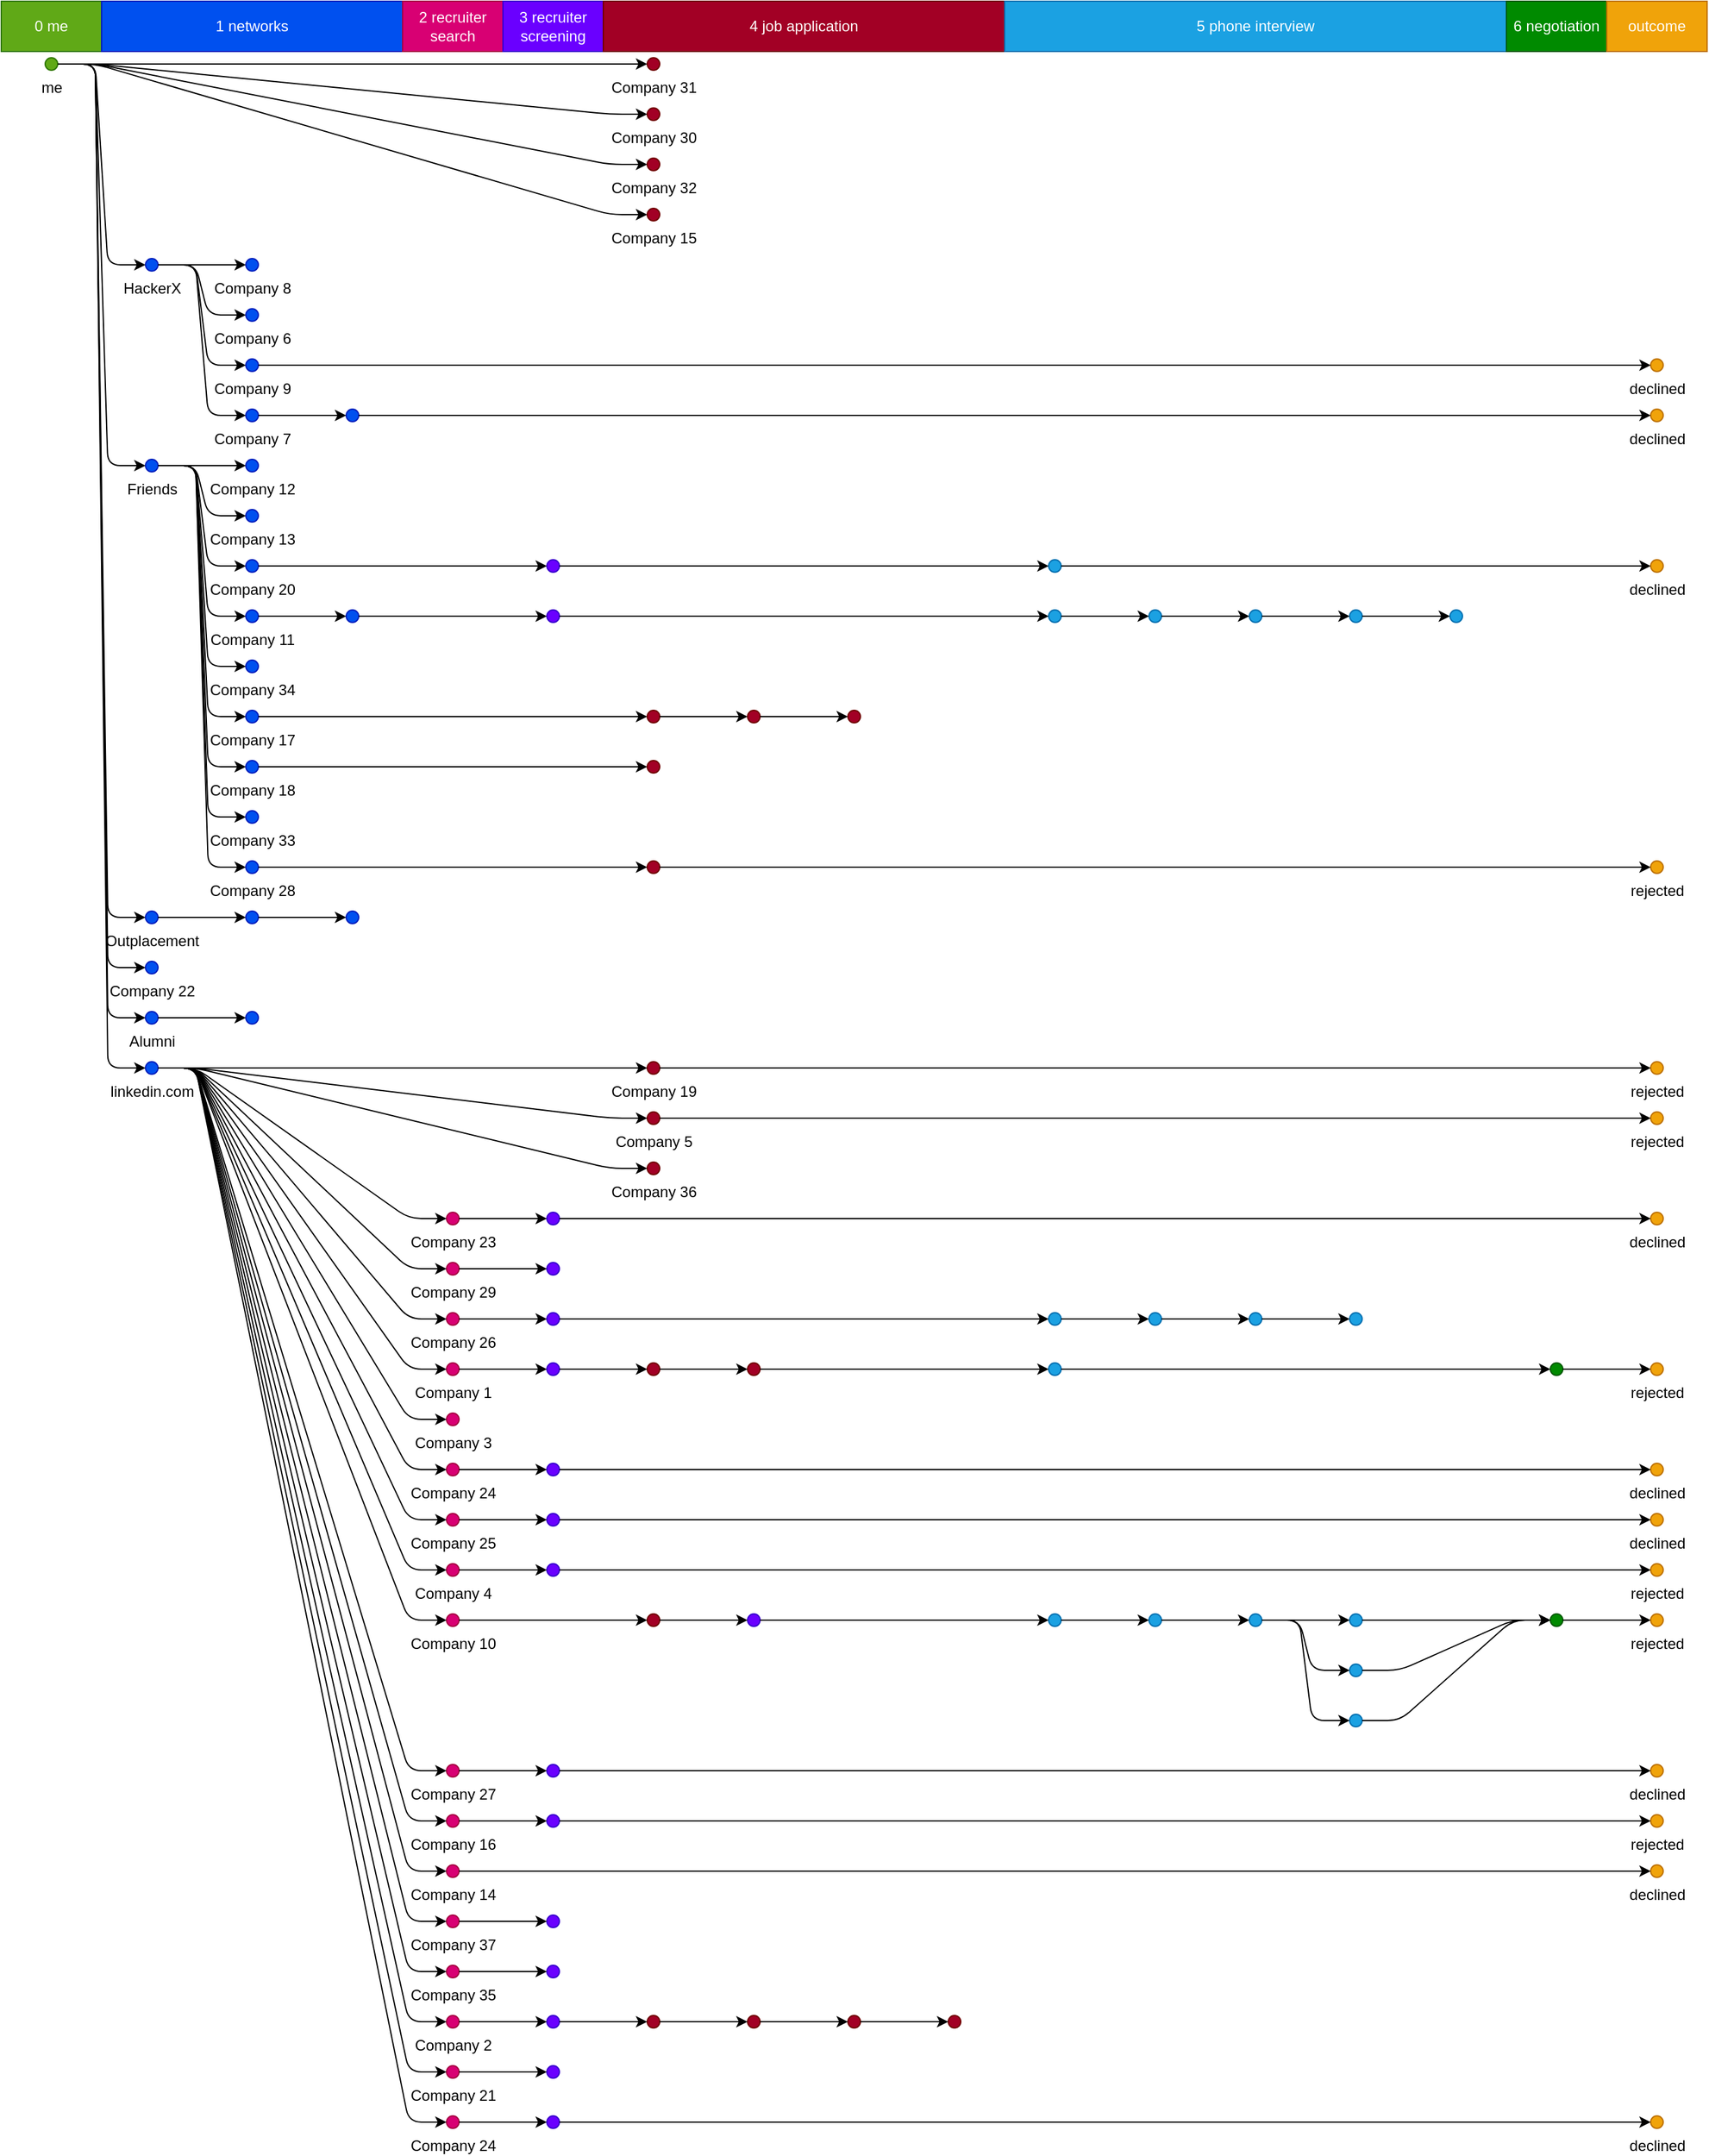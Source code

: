 <mxGraphModel dx="640" dy="480">
	<root>
		<mxCell id="root" style=""></mxCell>
		<mxCell id="layer1" style="" parent="root"></mxCell>
		<mxCell id="0 me" value="0 me" style="fontColor=#ffffff;fillColor=#60A917;strokeColor=#2D7600;html=1;whiteSpace=wrap;" parent="layer1" vertex="1">
			<mxGeometry width="80" height="40" as="geometry"></mxGeometry>
		</mxCell>
		<mxCell id="1 networks" value="1 networks" style="html=1;whiteSpace=wrap;fontColor=#ffffff;strokeColor=#001DBC;fillColor=#0050ef;" parent="layer1" vertex="1">
			<mxGeometry x="80" width="240" height="40" as="geometry"></mxGeometry>
		</mxCell>
		<mxCell id="2 recruiter search" value="2 recruiter search" style="strokeColor=#A50040;html=1;whiteSpace=wrap;fontColor=#ffffff;fillColor=#d80073;" parent="layer1" vertex="1">
			<mxGeometry x="320" width="80" height="40" as="geometry"></mxGeometry>
		</mxCell>
		<mxCell id="3 recruiter screening" value="3 recruiter screening" style="html=1;whiteSpace=wrap;fontColor=#ffffff;strokeColor=#3700CC;fillColor=#6a00ff;" parent="layer1" vertex="1">
			<mxGeometry x="400" width="80" height="40" as="geometry"></mxGeometry>
		</mxCell>
		<mxCell id="4 job application" value="4 job application" style="html=1;whiteSpace=wrap;fontColor=#ffffff;strokeColor=#6F0000;fillColor=#a20025;" parent="layer1" vertex="1">
			<mxGeometry x="480" width="320" height="40" as="geometry"></mxGeometry>
		</mxCell>
		<mxCell id="5 phone interview" value="5 phone interview" style="html=1;whiteSpace=wrap;fontColor=#ffffff;strokeColor=#006EAF;fillColor=#1ba1e2;" parent="layer1" vertex="1">
			<mxGeometry x="800" width="400" height="40" as="geometry"></mxGeometry>
		</mxCell>
		<mxCell id="6 negotiation" value="6 negotiation" style="html=1;whiteSpace=wrap;fontColor=#ffffff;strokeColor=#005700;fillColor=#008a00;" parent="layer1" vertex="1">
			<mxGeometry x="1200" width="80" height="40" as="geometry"></mxGeometry>
		</mxCell>
		<mxCell id="outcome" value="outcome" style="html=1;whiteSpace=wrap;fontColor=#ffffff;strokeColor=#BD7000;fillColor=#f0a30a;" parent="layer1" vertex="1">
			<mxGeometry x="1280" width="80" height="40" as="geometry"></mxGeometry>
		</mxCell>
		<mxCell id="0" value="me" style="labelPosition=center;verticalAlign=top;strokeColor=#2D7600;verticalLabelPosition=bottom;align=center;fontColor=#000000;fillColor=#60A917;ellipse;aspect=fixed;html=1;" parent="layer1" vertex="1">
			<mxGeometry x="35" y="45" width="10" height="10" as="geometry"></mxGeometry>
		</mxCell>
		<mxCell id="85" value="Company 31" style="ellipse;aspect=fixed;verticalLabelPosition=bottom;verticalAlign=top;fontColor=#000000;fillColor=#a20025;html=1;labelPosition=center;align=center;strokeColor=#6F0000;" parent="layer1" vertex="1">
			<mxGeometry x="515" y="45" width="10" height="10" as="geometry"></mxGeometry>
		</mxCell>
		<mxCell id="0-85" style="edgeStyle=entityRelationEdgeStyle;orthogonalLoop=1;jettySize=auto;html=1;strokeWidth=1;" parent="layer1" edge="1" source="0" target="85">
			<mxGeometry relative="1" as="geometry"></mxGeometry>
		</mxCell>
		<mxCell id="84" value="Company 30" style="fontColor=#000000;strokeColor=#6F0000;fillColor=#a20025;aspect=fixed;html=1;labelPosition=center;align=center;ellipse;verticalLabelPosition=bottom;verticalAlign=top;" parent="layer1" vertex="1">
			<mxGeometry x="515" y="85" width="10" height="10" as="geometry"></mxGeometry>
		</mxCell>
		<mxCell id="0-84" style="html=1;strokeWidth=1;edgeStyle=entityRelationEdgeStyle;orthogonalLoop=1;jettySize=auto;" parent="layer1" edge="1" source="0" target="84">
			<mxGeometry relative="1" as="geometry"></mxGeometry>
		</mxCell>
		<mxCell id="87" value="Company 32" style="labelPosition=center;align=center;fillColor=#a20025;ellipse;html=1;verticalAlign=top;fontColor=#000000;strokeColor=#6F0000;aspect=fixed;verticalLabelPosition=bottom;" parent="layer1" vertex="1">
			<mxGeometry x="515" y="125" width="10" height="10" as="geometry"></mxGeometry>
		</mxCell>
		<mxCell id="0-87" style="orthogonalLoop=1;jettySize=auto;html=1;strokeWidth=1;edgeStyle=entityRelationEdgeStyle;" parent="layer1" edge="1" source="0" target="87">
			<mxGeometry relative="1" as="geometry"></mxGeometry>
		</mxCell>
		<mxCell id="30" value="Company 15" style="html=1;verticalAlign=top;fillColor=#a20025;fontColor=#000000;strokeColor=#6F0000;ellipse;aspect=fixed;labelPosition=center;verticalLabelPosition=bottom;align=center;" parent="layer1" vertex="1">
			<mxGeometry x="515" y="165" width="10" height="10" as="geometry"></mxGeometry>
		</mxCell>
		<mxCell id="0-30" style="strokeWidth=1;edgeStyle=entityRelationEdgeStyle;orthogonalLoop=1;jettySize=auto;html=1;" parent="layer1" edge="1" source="0" target="30">
			<mxGeometry relative="1" as="geometry"></mxGeometry>
		</mxCell>
		<mxCell id="hackerx" value="HackerX" style="ellipse;html=1;verticalLabelPosition=bottom;align=center;strokeColor=#001DBC;aspect=fixed;labelPosition=center;verticalAlign=top;fontColor=#000000;fillColor=#0050ef;" parent="layer1" vertex="1">
			<mxGeometry x="115" y="205" width="10" height="10" as="geometry"></mxGeometry>
		</mxCell>
		<mxCell id="12" value="Company 8" style="align=center;strokeColor=#001DBC;fillColor=#0050ef;verticalLabelPosition=bottom;aspect=fixed;html=1;labelPosition=center;verticalAlign=top;fontColor=#000000;ellipse;" parent="layer1" vertex="1">
			<mxGeometry x="195" y="205" width="10" height="10" as="geometry"></mxGeometry>
		</mxCell>
		<mxCell id="hackerx-12" style="edgeStyle=entityRelationEdgeStyle;orthogonalLoop=1;jettySize=auto;html=1;strokeWidth=1;" parent="layer1" edge="1" source="hackerx" target="12">
			<mxGeometry relative="1" as="geometry"></mxGeometry>
		</mxCell>
		<mxCell id="10" value="Company 6" style="labelPosition=center;verticalLabelPosition=bottom;verticalAlign=top;fontColor=#000000;strokeColor=#001DBC;ellipse;aspect=fixed;html=1;align=center;fillColor=#0050ef;" parent="layer1" vertex="1">
			<mxGeometry x="195" y="245" width="10" height="10" as="geometry"></mxGeometry>
		</mxCell>
		<mxCell id="hackerx-10" style="html=1;strokeWidth=1;edgeStyle=entityRelationEdgeStyle;orthogonalLoop=1;jettySize=auto;" parent="layer1" edge="1" source="hackerx" target="10">
			<mxGeometry relative="1" as="geometry"></mxGeometry>
		</mxCell>
		<mxCell id="13" value="Company 9" style="html=1;align=center;fontColor=#000000;aspect=fixed;labelPosition=center;verticalLabelPosition=bottom;verticalAlign=top;strokeColor=#001DBC;fillColor=#0050ef;ellipse;" parent="layer1" vertex="1">
			<mxGeometry x="195" y="285" width="10" height="10" as="geometry"></mxGeometry>
		</mxCell>
		<mxCell id="13declined" value="declined" style="verticalLabelPosition=bottom;strokeColor=#BD7000;fillColor=#f0a30a;html=1;labelPosition=center;align=center;verticalAlign=top;fontColor=#000000;ellipse;aspect=fixed;" parent="layer1" vertex="1">
			<mxGeometry x="1315" y="285" width="10" height="10" as="geometry"></mxGeometry>
		</mxCell>
		<mxCell id="13-13declined" style="strokeWidth=1;edgeStyle=entityRelationEdgeStyle;orthogonalLoop=1;jettySize=auto;html=1;" parent="layer1" edge="1" source="13" target="13declined">
			<mxGeometry relative="1" as="geometry"></mxGeometry>
		</mxCell>
		<mxCell id="hackerx-13" style="edgeStyle=entityRelationEdgeStyle;orthogonalLoop=1;jettySize=auto;html=1;strokeWidth=1;" parent="layer1" edge="1" source="hackerx" target="13">
			<mxGeometry relative="1" as="geometry"></mxGeometry>
		</mxCell>
		<mxCell id="11" value="Company 7" style="align=center;verticalAlign=top;fontColor=#000000;fillColor=#0050ef;labelPosition=center;aspect=fixed;html=1;verticalLabelPosition=bottom;strokeColor=#001DBC;ellipse;" parent="layer1" vertex="1">
			<mxGeometry x="195" y="325" width="10" height="10" as="geometry"></mxGeometry>
		</mxCell>
		<mxCell id="17" style="aspect=fixed;labelPosition=center;verticalAlign=top;fontColor=#000000;ellipse;html=1;verticalLabelPosition=bottom;align=center;strokeColor=#001DBC;fillColor=#0050ef;" parent="layer1" vertex="1">
			<mxGeometry x="275" y="325" width="10" height="10" as="geometry"></mxGeometry>
		</mxCell>
		<mxCell id="17declined" value="declined" style="fontColor=#000000;strokeColor=#BD7000;fillColor=#f0a30a;aspect=fixed;labelPosition=center;verticalAlign=top;align=center;ellipse;html=1;verticalLabelPosition=bottom;" parent="layer1" vertex="1">
			<mxGeometry x="1315" y="325" width="10" height="10" as="geometry"></mxGeometry>
		</mxCell>
		<mxCell id="17-17declined" style="edgeStyle=entityRelationEdgeStyle;orthogonalLoop=1;jettySize=auto;html=1;strokeWidth=1;" parent="layer1" edge="1" source="17" target="17declined">
			<mxGeometry relative="1" as="geometry"></mxGeometry>
		</mxCell>
		<mxCell id="11-17" style="edgeStyle=entityRelationEdgeStyle;orthogonalLoop=1;jettySize=auto;html=1;strokeWidth=1;" parent="layer1" edge="1" source="11" target="17">
			<mxGeometry relative="1" as="geometry"></mxGeometry>
		</mxCell>
		<mxCell id="hackerx-11" style="strokeWidth=1;edgeStyle=entityRelationEdgeStyle;orthogonalLoop=1;jettySize=auto;html=1;" parent="layer1" edge="1" source="hackerx" target="11">
			<mxGeometry relative="1" as="geometry"></mxGeometry>
		</mxCell>
		<mxCell id="0-hackerx" style="strokeWidth=1;edgeStyle=entityRelationEdgeStyle;orthogonalLoop=1;jettySize=auto;html=1;" parent="layer1" edge="1" source="0" target="hackerx">
			<mxGeometry relative="1" as="geometry"></mxGeometry>
		</mxCell>
		<mxCell id="friends" value="Friends" style="aspect=fixed;align=center;verticalAlign=top;fillColor=#0050ef;ellipse;html=1;labelPosition=center;verticalLabelPosition=bottom;fontColor=#000000;strokeColor=#001DBC;" parent="layer1" vertex="1">
			<mxGeometry x="115" y="365" width="10" height="10" as="geometry"></mxGeometry>
		</mxCell>
		<mxCell id="21" value="Company 12" style="verticalLabelPosition=bottom;fontColor=#000000;strokeColor=#001DBC;fillColor=#0050ef;ellipse;aspect=fixed;html=1;labelPosition=center;align=center;verticalAlign=top;" parent="layer1" vertex="1">
			<mxGeometry x="195" y="365" width="10" height="10" as="geometry"></mxGeometry>
		</mxCell>
		<mxCell id="friends-21" style="edgeStyle=entityRelationEdgeStyle;orthogonalLoop=1;jettySize=auto;html=1;strokeWidth=1;" parent="layer1" edge="1" source="friends" target="21">
			<mxGeometry relative="1" as="geometry"></mxGeometry>
		</mxCell>
		<mxCell id="22" value="Company 13" style="ellipse;html=1;verticalLabelPosition=bottom;align=center;strokeColor=#001DBC;fillColor=#0050ef;aspect=fixed;labelPosition=center;verticalAlign=top;fontColor=#000000;" parent="layer1" vertex="1">
			<mxGeometry x="195" y="405" width="10" height="10" as="geometry"></mxGeometry>
		</mxCell>
		<mxCell id="friends-22" style="orthogonalLoop=1;jettySize=auto;html=1;strokeWidth=1;edgeStyle=entityRelationEdgeStyle;" parent="layer1" edge="1" source="friends" target="22">
			<mxGeometry relative="1" as="geometry"></mxGeometry>
		</mxCell>
		<mxCell id="38" value="Company 20" style="aspect=fixed;labelPosition=center;verticalLabelPosition=bottom;align=center;verticalAlign=top;fillColor=#0050ef;ellipse;fontColor=#000000;strokeColor=#001DBC;html=1;" parent="layer1" vertex="1">
			<mxGeometry x="195" y="445" width="10" height="10" as="geometry"></mxGeometry>
		</mxCell>
		<mxCell id="39" style="strokeColor=#3700CC;fillColor=#6a00ff;ellipse;verticalLabelPosition=bottom;labelPosition=center;align=center;verticalAlign=top;fontColor=#000000;aspect=fixed;html=1;" parent="layer1" vertex="1">
			<mxGeometry x="435" y="445" width="10" height="10" as="geometry"></mxGeometry>
		</mxCell>
		<mxCell id="40" style="aspect=fixed;html=1;labelPosition=center;fontColor=#000000;strokeColor=#006EAF;fillColor=#1ba1e2;ellipse;verticalLabelPosition=bottom;align=center;verticalAlign=top;" parent="layer1" vertex="1">
			<mxGeometry x="835" y="445" width="10" height="10" as="geometry"></mxGeometry>
		</mxCell>
		<mxCell id="40declined" value="declined" style="aspect=fixed;fontColor=#000000;strokeColor=#BD7000;verticalLabelPosition=bottom;align=center;verticalAlign=top;fillColor=#f0a30a;ellipse;html=1;labelPosition=center;" parent="layer1" vertex="1">
			<mxGeometry x="1315" y="445" width="10" height="10" as="geometry"></mxGeometry>
		</mxCell>
		<mxCell id="40-40declined" style="orthogonalLoop=1;jettySize=auto;html=1;strokeWidth=1;edgeStyle=entityRelationEdgeStyle;" parent="layer1" edge="1" source="40" target="40declined">
			<mxGeometry relative="1" as="geometry"></mxGeometry>
		</mxCell>
		<mxCell id="39-40" style="edgeStyle=entityRelationEdgeStyle;orthogonalLoop=1;jettySize=auto;html=1;strokeWidth=1;" parent="layer1" edge="1" source="39" target="40">
			<mxGeometry relative="1" as="geometry"></mxGeometry>
		</mxCell>
		<mxCell id="38-39" style="strokeWidth=1;edgeStyle=entityRelationEdgeStyle;orthogonalLoop=1;jettySize=auto;html=1;" parent="layer1" edge="1" source="38" target="39">
			<mxGeometry relative="1" as="geometry"></mxGeometry>
		</mxCell>
		<mxCell id="friends-38" style="strokeWidth=1;edgeStyle=entityRelationEdgeStyle;orthogonalLoop=1;jettySize=auto;html=1;" parent="layer1" edge="1" source="friends" target="38">
			<mxGeometry relative="1" as="geometry"></mxGeometry>
		</mxCell>
		<mxCell id="18" value="Company 11" style="ellipse;align=center;fontColor=#000000;strokeColor=#001DBC;fillColor=#0050ef;aspect=fixed;html=1;labelPosition=center;verticalLabelPosition=bottom;verticalAlign=top;" parent="layer1" vertex="1">
			<mxGeometry x="195" y="485" width="10" height="10" as="geometry"></mxGeometry>
		</mxCell>
		<mxCell id="19" style="html=1;verticalAlign=top;fontColor=#000000;strokeColor=#001DBC;ellipse;labelPosition=center;verticalLabelPosition=bottom;align=center;fillColor=#0050ef;aspect=fixed;" parent="layer1" vertex="1">
			<mxGeometry x="275" y="485" width="10" height="10" as="geometry"></mxGeometry>
		</mxCell>
		<mxCell id="25" style="aspect=fixed;labelPosition=center;verticalLabelPosition=bottom;verticalAlign=top;ellipse;html=1;align=center;fontColor=#000000;strokeColor=#3700CC;fillColor=#6a00ff;" parent="layer1" vertex="1">
			<mxGeometry x="435" y="485" width="10" height="10" as="geometry"></mxGeometry>
		</mxCell>
		<mxCell id="26" style="aspect=fixed;html=1;labelPosition=center;strokeColor=#006EAF;ellipse;align=center;verticalAlign=top;fontColor=#000000;fillColor=#1ba1e2;verticalLabelPosition=bottom;" parent="layer1" vertex="1">
			<mxGeometry x="835" y="485" width="10" height="10" as="geometry"></mxGeometry>
		</mxCell>
		<mxCell id="51" style="verticalLabelPosition=bottom;verticalAlign=top;strokeColor=#006EAF;fillColor=#1ba1e2;ellipse;aspect=fixed;html=1;labelPosition=center;align=center;fontColor=#000000;" parent="layer1" vertex="1">
			<mxGeometry x="915" y="485" width="10" height="10" as="geometry"></mxGeometry>
		</mxCell>
		<mxCell id="52" style="aspect=fixed;fontColor=#000000;fillColor=#1ba1e2;verticalAlign=top;strokeColor=#006EAF;ellipse;html=1;labelPosition=center;verticalLabelPosition=bottom;align=center;" parent="layer1" vertex="1">
			<mxGeometry x="995" y="485" width="10" height="10" as="geometry"></mxGeometry>
		</mxCell>
		<mxCell id="76" style="ellipse;html=1;labelPosition=center;verticalLabelPosition=bottom;verticalAlign=top;fontColor=#000000;strokeColor=#006EAF;aspect=fixed;align=center;fillColor=#1ba1e2;" parent="layer1" vertex="1">
			<mxGeometry x="1075" y="485" width="10" height="10" as="geometry"></mxGeometry>
		</mxCell>
		<mxCell id="91" style="fillColor=#1ba1e2;aspect=fixed;labelPosition=center;verticalLabelPosition=bottom;verticalAlign=top;fontColor=#000000;strokeColor=#006EAF;ellipse;html=1;align=center;" parent="layer1" vertex="1">
			<mxGeometry x="1155" y="485" width="10" height="10" as="geometry"></mxGeometry>
		</mxCell>
		<mxCell id="76-91" style="jettySize=auto;html=1;strokeWidth=1;edgeStyle=entityRelationEdgeStyle;orthogonalLoop=1;" parent="layer1" edge="1" source="76" target="91">
			<mxGeometry relative="1" as="geometry"></mxGeometry>
		</mxCell>
		<mxCell id="52-76" style="jettySize=auto;html=1;strokeWidth=1;edgeStyle=entityRelationEdgeStyle;orthogonalLoop=1;" parent="layer1" edge="1" source="52" target="76">
			<mxGeometry relative="1" as="geometry"></mxGeometry>
		</mxCell>
		<mxCell id="51-52" style="strokeWidth=1;edgeStyle=entityRelationEdgeStyle;orthogonalLoop=1;jettySize=auto;html=1;" parent="layer1" edge="1" source="51" target="52">
			<mxGeometry relative="1" as="geometry"></mxGeometry>
		</mxCell>
		<mxCell id="26-51" style="edgeStyle=entityRelationEdgeStyle;orthogonalLoop=1;jettySize=auto;html=1;strokeWidth=1;" parent="layer1" edge="1" source="26" target="51">
			<mxGeometry relative="1" as="geometry"></mxGeometry>
		</mxCell>
		<mxCell id="25-26" style="html=1;strokeWidth=1;edgeStyle=entityRelationEdgeStyle;orthogonalLoop=1;jettySize=auto;" parent="layer1" edge="1" source="25" target="26">
			<mxGeometry relative="1" as="geometry"></mxGeometry>
		</mxCell>
		<mxCell id="19-25" style="orthogonalLoop=1;jettySize=auto;html=1;strokeWidth=1;edgeStyle=entityRelationEdgeStyle;" parent="layer1" edge="1" source="19" target="25">
			<mxGeometry relative="1" as="geometry"></mxGeometry>
		</mxCell>
		<mxCell id="18-19" style="edgeStyle=entityRelationEdgeStyle;orthogonalLoop=1;jettySize=auto;html=1;strokeWidth=1;" parent="layer1" edge="1" source="18" target="19">
			<mxGeometry relative="1" as="geometry"></mxGeometry>
		</mxCell>
		<mxCell id="friends-18" style="html=1;strokeWidth=1;edgeStyle=entityRelationEdgeStyle;orthogonalLoop=1;jettySize=auto;" parent="layer1" edge="1" source="friends" target="18">
			<mxGeometry relative="1" as="geometry"></mxGeometry>
		</mxCell>
		<mxCell id="90" value="Company 34" style="align=center;verticalAlign=top;fontColor=#000000;html=1;verticalLabelPosition=bottom;labelPosition=center;strokeColor=#001DBC;fillColor=#0050ef;ellipse;aspect=fixed;" parent="layer1" vertex="1">
			<mxGeometry x="195" y="525" width="10" height="10" as="geometry"></mxGeometry>
		</mxCell>
		<mxCell id="friends-90" style="edgeStyle=entityRelationEdgeStyle;orthogonalLoop=1;jettySize=auto;html=1;strokeWidth=1;" parent="layer1" edge="1" source="friends" target="90">
			<mxGeometry relative="1" as="geometry"></mxGeometry>
		</mxCell>
		<mxCell id="33" value="Company 17" style="ellipse;html=1;labelPosition=center;verticalAlign=top;fillColor=#0050ef;aspect=fixed;verticalLabelPosition=bottom;align=center;fontColor=#000000;strokeColor=#001DBC;" parent="layer1" vertex="1">
			<mxGeometry x="195" y="565" width="10" height="10" as="geometry"></mxGeometry>
		</mxCell>
		<mxCell id="34" style="aspect=fixed;labelPosition=center;align=center;ellipse;verticalLabelPosition=bottom;verticalAlign=top;fontColor=#000000;strokeColor=#6F0000;fillColor=#a20025;html=1;" parent="layer1" vertex="1">
			<mxGeometry x="515" y="565" width="10" height="10" as="geometry"></mxGeometry>
		</mxCell>
		<mxCell id="54" style="aspect=fixed;verticalLabelPosition=bottom;strokeColor=#6F0000;fillColor=#a20025;ellipse;html=1;labelPosition=center;align=center;verticalAlign=top;fontColor=#000000;" parent="layer1" vertex="1">
			<mxGeometry x="595" y="565" width="10" height="10" as="geometry"></mxGeometry>
		</mxCell>
		<mxCell id="61" style="aspect=fixed;align=center;fontColor=#000000;fillColor=#a20025;verticalAlign=top;strokeColor=#6F0000;ellipse;html=1;labelPosition=center;verticalLabelPosition=bottom;" parent="layer1" vertex="1">
			<mxGeometry x="675" y="565" width="10" height="10" as="geometry"></mxGeometry>
		</mxCell>
		<mxCell id="54-61" style="html=1;strokeWidth=1;edgeStyle=entityRelationEdgeStyle;orthogonalLoop=1;jettySize=auto;" parent="layer1" edge="1" source="54" target="61">
			<mxGeometry relative="1" as="geometry"></mxGeometry>
		</mxCell>
		<mxCell id="34-54" style="edgeStyle=entityRelationEdgeStyle;orthogonalLoop=1;jettySize=auto;html=1;strokeWidth=1;" parent="layer1" edge="1" source="34" target="54">
			<mxGeometry relative="1" as="geometry"></mxGeometry>
		</mxCell>
		<mxCell id="33-34" style="edgeStyle=entityRelationEdgeStyle;orthogonalLoop=1;jettySize=auto;html=1;strokeWidth=1;" parent="layer1" edge="1" source="33" target="34">
			<mxGeometry relative="1" as="geometry"></mxGeometry>
		</mxCell>
		<mxCell id="friends-33" style="edgeStyle=entityRelationEdgeStyle;orthogonalLoop=1;jettySize=auto;html=1;strokeWidth=1;" parent="layer1" edge="1" source="friends" target="33">
			<mxGeometry relative="1" as="geometry"></mxGeometry>
		</mxCell>
		<mxCell id="35" value="Company 18" style="verticalAlign=top;fontColor=#000000;fillColor=#0050ef;ellipse;html=1;labelPosition=center;strokeColor=#001DBC;aspect=fixed;verticalLabelPosition=bottom;align=center;" parent="layer1" vertex="1">
			<mxGeometry x="195" y="605" width="10" height="10" as="geometry"></mxGeometry>
		</mxCell>
		<mxCell id="36" style="ellipse;aspect=fixed;labelPosition=center;verticalLabelPosition=bottom;verticalAlign=top;html=1;align=center;fontColor=#000000;strokeColor=#6F0000;fillColor=#a20025;" parent="layer1" vertex="1">
			<mxGeometry x="515" y="605" width="10" height="10" as="geometry"></mxGeometry>
		</mxCell>
		<mxCell id="35-36" style="edgeStyle=entityRelationEdgeStyle;orthogonalLoop=1;jettySize=auto;html=1;strokeWidth=1;" parent="layer1" edge="1" source="35" target="36">
			<mxGeometry relative="1" as="geometry"></mxGeometry>
		</mxCell>
		<mxCell id="friends-35" style="edgeStyle=entityRelationEdgeStyle;orthogonalLoop=1;jettySize=auto;html=1;strokeWidth=1;" parent="layer1" edge="1" source="friends" target="35">
			<mxGeometry relative="1" as="geometry"></mxGeometry>
		</mxCell>
		<mxCell id="89" value="Company 33" style="html=1;verticalAlign=top;fontColor=#000000;verticalLabelPosition=bottom;align=center;strokeColor=#001DBC;fillColor=#0050ef;ellipse;aspect=fixed;labelPosition=center;" parent="layer1" vertex="1">
			<mxGeometry x="195" y="645" width="10" height="10" as="geometry"></mxGeometry>
		</mxCell>
		<mxCell id="friends-89" style="orthogonalLoop=1;jettySize=auto;html=1;strokeWidth=1;edgeStyle=entityRelationEdgeStyle;" parent="layer1" edge="1" source="friends" target="89">
			<mxGeometry relative="1" as="geometry"></mxGeometry>
		</mxCell>
		<mxCell id="78" value="Company 28" style="html=1;labelPosition=center;verticalLabelPosition=bottom;align=center;verticalAlign=top;fontColor=#000000;fillColor=#0050ef;ellipse;aspect=fixed;strokeColor=#001DBC;" parent="layer1" vertex="1">
			<mxGeometry x="195" y="685" width="10" height="10" as="geometry"></mxGeometry>
		</mxCell>
		<mxCell id="82" style="fontColor=#000000;labelPosition=center;align=center;verticalAlign=top;verticalLabelPosition=bottom;fillColor=#a20025;strokeColor=#6F0000;ellipse;aspect=fixed;html=1;" parent="layer1" vertex="1">
			<mxGeometry x="515" y="685" width="10" height="10" as="geometry"></mxGeometry>
		</mxCell>
		<mxCell id="82rejected" value="rejected" style="labelPosition=center;verticalLabelPosition=bottom;align=center;verticalAlign=top;strokeColor=#BD7000;fillColor=#f0a30a;aspect=fixed;html=1;fontColor=#000000;ellipse;" parent="layer1" vertex="1">
			<mxGeometry x="1315" y="685" width="10" height="10" as="geometry"></mxGeometry>
		</mxCell>
		<mxCell id="82-82rejected" style="orthogonalLoop=1;jettySize=auto;html=1;strokeWidth=1;edgeStyle=entityRelationEdgeStyle;" parent="layer1" edge="1" source="82" target="82rejected">
			<mxGeometry relative="1" as="geometry"></mxGeometry>
		</mxCell>
		<mxCell id="78-82" style="edgeStyle=entityRelationEdgeStyle;orthogonalLoop=1;jettySize=auto;html=1;strokeWidth=1;" parent="layer1" edge="1" source="78" target="82">
			<mxGeometry relative="1" as="geometry"></mxGeometry>
		</mxCell>
		<mxCell id="friends-78" style="edgeStyle=entityRelationEdgeStyle;orthogonalLoop=1;jettySize=auto;html=1;strokeWidth=1;" parent="layer1" edge="1" source="friends" target="78">
			<mxGeometry relative="1" as="geometry"></mxGeometry>
		</mxCell>
		<mxCell id="0-friends" style="edgeStyle=entityRelationEdgeStyle;orthogonalLoop=1;jettySize=auto;html=1;strokeWidth=1;" parent="layer1" edge="1" source="0" target="friends">
			<mxGeometry relative="1" as="geometry"></mxGeometry>
		</mxCell>
		<mxCell id="keystone" value="Outplacement" style="verticalAlign=top;ellipse;aspect=fixed;html=1;verticalLabelPosition=bottom;align=center;labelPosition=center;fontColor=#000000;strokeColor=#001DBC;fillColor=#0050ef;" parent="layer1" vertex="1">
			<mxGeometry x="115" y="725" width="10" height="10" as="geometry"></mxGeometry>
		</mxCell>
		<mxCell id="14" style="labelPosition=center;verticalLabelPosition=bottom;verticalAlign=top;fontColor=#000000;ellipse;html=1;align=center;strokeColor=#001DBC;fillColor=#0050ef;aspect=fixed;" parent="layer1" vertex="1">
			<mxGeometry x="195" y="725" width="10" height="10" as="geometry"></mxGeometry>
		</mxCell>
		<mxCell id="28" style="html=1;labelPosition=center;verticalLabelPosition=bottom;align=center;verticalAlign=top;fillColor=#0050ef;strokeColor=#001DBC;ellipse;fontColor=#000000;aspect=fixed;" parent="layer1" vertex="1">
			<mxGeometry x="275" y="725" width="10" height="10" as="geometry"></mxGeometry>
		</mxCell>
		<mxCell id="14-28" style="edgeStyle=entityRelationEdgeStyle;orthogonalLoop=1;jettySize=auto;html=1;strokeWidth=1;" parent="layer1" edge="1" source="14" target="28">
			<mxGeometry relative="1" as="geometry"></mxGeometry>
		</mxCell>
		<mxCell id="keystone-14" style="html=1;strokeWidth=1;edgeStyle=entityRelationEdgeStyle;orthogonalLoop=1;jettySize=auto;" parent="layer1" edge="1" source="keystone" target="14">
			<mxGeometry relative="1" as="geometry"></mxGeometry>
		</mxCell>
		<mxCell id="0-keystone" style="edgeStyle=entityRelationEdgeStyle;orthogonalLoop=1;jettySize=auto;html=1;strokeWidth=1;" parent="layer1" edge="1" source="0" target="keystone">
			<mxGeometry relative="1" as="geometry"></mxGeometry>
		</mxCell>
		<mxCell id="42" value="Company 22" style="ellipse;html=1;labelPosition=center;verticalLabelPosition=bottom;align=center;strokeColor=#001DBC;fillColor=#0050ef;aspect=fixed;verticalAlign=top;fontColor=#000000;" parent="layer1" vertex="1">
			<mxGeometry x="115" y="765" width="10" height="10" as="geometry"></mxGeometry>
		</mxCell>
		<mxCell id="0-42" style="orthogonalLoop=1;jettySize=auto;html=1;strokeWidth=1;edgeStyle=entityRelationEdgeStyle;" parent="layer1" edge="1" source="0" target="42">
			<mxGeometry relative="1" as="geometry"></mxGeometry>
		</mxCell>
		<mxCell id="wfalumni" value="Alumni" style="verticalAlign=top;fontColor=#000000;strokeColor=#001DBC;ellipse;aspect=fixed;html=1;align=center;labelPosition=center;verticalLabelPosition=bottom;fillColor=#0050ef;" parent="layer1" vertex="1">
			<mxGeometry x="115" y="805" width="10" height="10" as="geometry"></mxGeometry>
		</mxCell>
		<mxCell id="29" style="fillColor=#0050ef;aspect=fixed;labelPosition=center;verticalLabelPosition=bottom;strokeColor=#001DBC;fontColor=#000000;ellipse;html=1;align=center;verticalAlign=top;" parent="layer1" vertex="1">
			<mxGeometry x="195" y="805" width="10" height="10" as="geometry"></mxGeometry>
		</mxCell>
		<mxCell id="wfalumni-29" style="edgeStyle=entityRelationEdgeStyle;orthogonalLoop=1;jettySize=auto;html=1;strokeWidth=1;" parent="layer1" edge="1" source="wfalumni" target="29">
			<mxGeometry relative="1" as="geometry"></mxGeometry>
		</mxCell>
		<mxCell id="0-wfalumni" style="edgeStyle=entityRelationEdgeStyle;orthogonalLoop=1;jettySize=auto;html=1;strokeWidth=1;" parent="layer1" edge="1" source="0" target="wfalumni">
			<mxGeometry relative="1" as="geometry"></mxGeometry>
		</mxCell>
		<mxCell id="linkedin" value="linkedin.com" style="ellipse;aspect=fixed;verticalAlign=top;strokeColor=#001DBC;fillColor=#0050ef;html=1;labelPosition=center;verticalLabelPosition=bottom;align=center;fontColor=#000000;" parent="layer1" vertex="1">
			<mxGeometry x="115" y="845" width="10" height="10" as="geometry"></mxGeometry>
		</mxCell>
		<mxCell id="37" value="Company 19" style="aspect=fixed;html=1;verticalLabelPosition=bottom;strokeColor=#6F0000;fillColor=#a20025;ellipse;labelPosition=center;align=center;verticalAlign=top;fontColor=#000000;" parent="layer1" vertex="1">
			<mxGeometry x="515" y="845" width="10" height="10" as="geometry"></mxGeometry>
		</mxCell>
		<mxCell id="37rejected" value="rejected" style="html=1;labelPosition=center;align=center;verticalAlign=top;fontColor=#000000;strokeColor=#BD7000;ellipse;aspect=fixed;verticalLabelPosition=bottom;fillColor=#f0a30a;" parent="layer1" vertex="1">
			<mxGeometry x="1315" y="845" width="10" height="10" as="geometry"></mxGeometry>
		</mxCell>
		<mxCell id="37-37rejected" style="edgeStyle=entityRelationEdgeStyle;orthogonalLoop=1;jettySize=auto;html=1;strokeWidth=1;" parent="layer1" edge="1" source="37" target="37rejected">
			<mxGeometry relative="1" as="geometry"></mxGeometry>
		</mxCell>
		<mxCell id="linkedin-37" style="jettySize=auto;html=1;strokeWidth=1;edgeStyle=entityRelationEdgeStyle;orthogonalLoop=1;" parent="layer1" edge="1" source="linkedin" target="37">
			<mxGeometry relative="1" as="geometry"></mxGeometry>
		</mxCell>
		<mxCell id="8" value="Company 5" style="ellipse;verticalLabelPosition=bottom;align=center;verticalAlign=top;fontColor=#000000;strokeColor=#6F0000;aspect=fixed;html=1;labelPosition=center;fillColor=#a20025;" parent="layer1" vertex="1">
			<mxGeometry x="515" y="885" width="10" height="10" as="geometry"></mxGeometry>
		</mxCell>
		<mxCell id="8rejected" value="rejected" style="verticalLabelPosition=bottom;align=center;fillColor=#f0a30a;ellipse;html=1;labelPosition=center;strokeColor=#BD7000;aspect=fixed;verticalAlign=top;fontColor=#000000;" parent="layer1" vertex="1">
			<mxGeometry x="1315" y="885" width="10" height="10" as="geometry"></mxGeometry>
		</mxCell>
		<mxCell id="8-8rejected" style="strokeWidth=1;edgeStyle=entityRelationEdgeStyle;orthogonalLoop=1;jettySize=auto;html=1;" parent="layer1" edge="1" source="8" target="8rejected">
			<mxGeometry relative="1" as="geometry"></mxGeometry>
		</mxCell>
		<mxCell id="linkedin-8" style="html=1;strokeWidth=1;edgeStyle=entityRelationEdgeStyle;orthogonalLoop=1;jettySize=auto;" parent="layer1" edge="1" source="linkedin" target="8">
			<mxGeometry relative="1" as="geometry"></mxGeometry>
		</mxCell>
		<mxCell id="94" value="Company 36" style="fillColor=#a20025;ellipse;html=1;verticalLabelPosition=bottom;fontColor=#000000;strokeColor=#6F0000;aspect=fixed;labelPosition=center;align=center;verticalAlign=top;" parent="layer1" vertex="1">
			<mxGeometry x="515" y="925" width="10" height="10" as="geometry"></mxGeometry>
		</mxCell>
		<mxCell id="linkedin-94" style="strokeWidth=1;edgeStyle=entityRelationEdgeStyle;orthogonalLoop=1;jettySize=auto;html=1;" parent="layer1" edge="1" source="linkedin" target="94">
			<mxGeometry relative="1" as="geometry"></mxGeometry>
		</mxCell>
		<mxCell id="45" value="Company 23" style="aspect=fixed;align=center;fontColor=#000000;strokeColor=#A50040;fillColor=#d80073;ellipse;html=1;labelPosition=center;verticalLabelPosition=bottom;verticalAlign=top;" parent="layer1" vertex="1">
			<mxGeometry x="355" y="965" width="10" height="10" as="geometry"></mxGeometry>
		</mxCell>
		<mxCell id="46" style="verticalLabelPosition=bottom;strokeColor=#3700CC;ellipse;aspect=fixed;html=1;labelPosition=center;align=center;verticalAlign=top;fontColor=#000000;fillColor=#6a00ff;" parent="layer1" vertex="1">
			<mxGeometry x="435" y="965" width="10" height="10" as="geometry"></mxGeometry>
		</mxCell>
		<mxCell id="46declined" value="declined" style="html=1;labelPosition=center;verticalLabelPosition=bottom;align=center;fontColor=#000000;fillColor=#f0a30a;ellipse;aspect=fixed;verticalAlign=top;strokeColor=#BD7000;" parent="layer1" vertex="1">
			<mxGeometry x="1315" y="965" width="10" height="10" as="geometry"></mxGeometry>
		</mxCell>
		<mxCell id="46-46declined" style="jettySize=auto;html=1;strokeWidth=1;edgeStyle=entityRelationEdgeStyle;orthogonalLoop=1;" parent="layer1" edge="1" source="46" target="46declined">
			<mxGeometry relative="1" as="geometry"></mxGeometry>
		</mxCell>
		<mxCell id="45-46" style="edgeStyle=entityRelationEdgeStyle;orthogonalLoop=1;jettySize=auto;html=1;strokeWidth=1;" parent="layer1" edge="1" source="45" target="46">
			<mxGeometry relative="1" as="geometry"></mxGeometry>
		</mxCell>
		<mxCell id="linkedin-45" style="edgeStyle=entityRelationEdgeStyle;orthogonalLoop=1;jettySize=auto;html=1;strokeWidth=1;" parent="layer1" edge="1" source="linkedin" target="45">
			<mxGeometry relative="1" as="geometry"></mxGeometry>
		</mxCell>
		<mxCell id="65" value="Company 29" style="aspect=fixed;html=1;fontColor=#000000;fillColor=#d80073;ellipse;labelPosition=center;verticalLabelPosition=bottom;align=center;verticalAlign=top;strokeColor=#A50040;" parent="layer1" vertex="1">
			<mxGeometry x="355" y="1005" width="10" height="10" as="geometry"></mxGeometry>
		</mxCell>
		<mxCell id="66" style="verticalLabelPosition=bottom;align=center;verticalAlign=top;strokeColor=#3700CC;ellipse;html=1;fontColor=#000000;fillColor=#6a00ff;aspect=fixed;labelPosition=center;" parent="layer1" vertex="1">
			<mxGeometry x="435" y="1005" width="10" height="10" as="geometry"></mxGeometry>
		</mxCell>
		<mxCell id="65-66" style="jettySize=auto;html=1;strokeWidth=1;edgeStyle=entityRelationEdgeStyle;orthogonalLoop=1;" parent="layer1" edge="1" source="65" target="66">
			<mxGeometry relative="1" as="geometry"></mxGeometry>
		</mxCell>
		<mxCell id="linkedin-65" style="orthogonalLoop=1;jettySize=auto;html=1;strokeWidth=1;edgeStyle=entityRelationEdgeStyle;" parent="layer1" edge="1" source="linkedin" target="65">
			<mxGeometry relative="1" as="geometry"></mxGeometry>
		</mxCell>
		<mxCell id="59" value="Company 26" style="verticalLabelPosition=bottom;verticalAlign=top;fontColor=#000000;strokeColor=#A50040;ellipse;html=1;align=center;fillColor=#d80073;aspect=fixed;labelPosition=center;" parent="layer1" vertex="1">
			<mxGeometry x="355" y="1045" width="10" height="10" as="geometry"></mxGeometry>
		</mxCell>
		<mxCell id="60" style="fontColor=#000000;fillColor=#6a00ff;ellipse;labelPosition=center;verticalLabelPosition=bottom;align=center;verticalAlign=top;aspect=fixed;html=1;strokeColor=#3700CC;" parent="layer1" vertex="1">
			<mxGeometry x="435" y="1045" width="10" height="10" as="geometry"></mxGeometry>
		</mxCell>
		<mxCell id="68" style="labelPosition=center;verticalAlign=top;fillColor=#1ba1e2;ellipse;aspect=fixed;align=center;fontColor=#000000;strokeColor=#006EAF;html=1;verticalLabelPosition=bottom;" parent="layer1" vertex="1">
			<mxGeometry x="835" y="1045" width="10" height="10" as="geometry"></mxGeometry>
		</mxCell>
		<mxCell id="79" style="verticalLabelPosition=bottom;verticalAlign=top;fontColor=#000000;ellipse;html=1;align=center;fillColor=#1ba1e2;strokeColor=#006EAF;aspect=fixed;labelPosition=center;" parent="layer1" vertex="1">
			<mxGeometry x="915" y="1045" width="10" height="10" as="geometry"></mxGeometry>
		</mxCell>
		<mxCell id="80" style="align=center;verticalAlign=top;fontColor=#000000;strokeColor=#006EAF;fillColor=#1ba1e2;html=1;aspect=fixed;labelPosition=center;verticalLabelPosition=bottom;ellipse;" parent="layer1" vertex="1">
			<mxGeometry x="995" y="1045" width="10" height="10" as="geometry"></mxGeometry>
		</mxCell>
		<mxCell id="81" style="fillColor=#1ba1e2;aspect=fixed;labelPosition=center;verticalLabelPosition=bottom;align=center;strokeColor=#006EAF;ellipse;html=1;verticalAlign=top;fontColor=#000000;" parent="layer1" vertex="1">
			<mxGeometry x="1075" y="1045" width="10" height="10" as="geometry"></mxGeometry>
		</mxCell>
		<mxCell id="80-81" style="edgeStyle=entityRelationEdgeStyle;orthogonalLoop=1;jettySize=auto;html=1;strokeWidth=1;" parent="layer1" edge="1" source="80" target="81">
			<mxGeometry relative="1" as="geometry"></mxGeometry>
		</mxCell>
		<mxCell id="79-80" style="edgeStyle=entityRelationEdgeStyle;orthogonalLoop=1;jettySize=auto;html=1;strokeWidth=1;" parent="layer1" edge="1" source="79" target="80">
			<mxGeometry relative="1" as="geometry"></mxGeometry>
		</mxCell>
		<mxCell id="68-79" style="edgeStyle=entityRelationEdgeStyle;orthogonalLoop=1;jettySize=auto;html=1;strokeWidth=1;" parent="layer1" edge="1" source="68" target="79">
			<mxGeometry relative="1" as="geometry"></mxGeometry>
		</mxCell>
		<mxCell id="60-68" style="edgeStyle=entityRelationEdgeStyle;orthogonalLoop=1;jettySize=auto;html=1;strokeWidth=1;" parent="layer1" edge="1" source="60" target="68">
			<mxGeometry relative="1" as="geometry"></mxGeometry>
		</mxCell>
		<mxCell id="59-60" style="jettySize=auto;html=1;strokeWidth=1;edgeStyle=entityRelationEdgeStyle;orthogonalLoop=1;" parent="layer1" edge="1" source="59" target="60">
			<mxGeometry relative="1" as="geometry"></mxGeometry>
		</mxCell>
		<mxCell id="linkedin-59" style="edgeStyle=entityRelationEdgeStyle;orthogonalLoop=1;jettySize=auto;html=1;strokeWidth=1;" parent="layer1" edge="1" source="linkedin" target="59">
			<mxGeometry relative="1" as="geometry"></mxGeometry>
		</mxCell>
		<mxCell id="1" value="Company 1" style="verticalAlign=top;fontColor=#000000;strokeColor=#A50040;aspect=fixed;verticalLabelPosition=bottom;align=center;fillColor=#d80073;ellipse;html=1;labelPosition=center;" parent="layer1" vertex="1">
			<mxGeometry x="355" y="1085" width="10" height="10" as="geometry"></mxGeometry>
		</mxCell>
		<mxCell id="6" style="strokeColor=#3700CC;fillColor=#6a00ff;ellipse;aspect=fixed;html=1;fontColor=#000000;labelPosition=center;verticalLabelPosition=bottom;align=center;verticalAlign=top;" parent="layer1" vertex="1">
			<mxGeometry x="435" y="1085" width="10" height="10" as="geometry"></mxGeometry>
		</mxCell>
		<mxCell id="7" style="fillColor=#a20025;ellipse;aspect=fixed;html=1;labelPosition=center;align=center;fontColor=#000000;verticalLabelPosition=bottom;verticalAlign=top;strokeColor=#6F0000;" parent="layer1" vertex="1">
			<mxGeometry x="515" y="1085" width="10" height="10" as="geometry"></mxGeometry>
		</mxCell>
		<mxCell id="27" style="fontColor=#000000;fillColor=#a20025;html=1;labelPosition=center;verticalLabelPosition=bottom;align=center;verticalAlign=top;strokeColor=#6F0000;ellipse;aspect=fixed;" parent="layer1" vertex="1">
			<mxGeometry x="595" y="1085" width="10" height="10" as="geometry"></mxGeometry>
		</mxCell>
		<mxCell id="53" style="aspect=fixed;html=1;labelPosition=center;align=center;verticalAlign=top;strokeColor=#006EAF;ellipse;verticalLabelPosition=bottom;fontColor=#000000;fillColor=#1ba1e2;" parent="layer1" vertex="1">
			<mxGeometry x="835" y="1085" width="10" height="10" as="geometry"></mxGeometry>
		</mxCell>
		<mxCell id="86" style="labelPosition=center;verticalLabelPosition=bottom;align=center;strokeColor=#005700;ellipse;html=1;verticalAlign=top;fontColor=#000000;fillColor=#008a00;aspect=fixed;" parent="layer1" vertex="1">
			<mxGeometry x="1235" y="1085" width="10" height="10" as="geometry"></mxGeometry>
		</mxCell>
		<mxCell id="86rejected" value="rejected" style="labelPosition=center;verticalLabelPosition=bottom;align=center;verticalAlign=top;aspect=fixed;html=1;fontColor=#000000;fillColor=#f0a30a;strokeColor=#BD7000;ellipse;" parent="layer1" vertex="1">
			<mxGeometry x="1315" y="1085" width="10" height="10" as="geometry"></mxGeometry>
		</mxCell>
		<mxCell id="86-86rejected" style="edgeStyle=entityRelationEdgeStyle;orthogonalLoop=1;jettySize=auto;html=1;strokeWidth=1;" parent="layer1" edge="1" source="86" target="86rejected">
			<mxGeometry relative="1" as="geometry"></mxGeometry>
		</mxCell>
		<mxCell id="53-86" style="strokeWidth=1;edgeStyle=entityRelationEdgeStyle;orthogonalLoop=1;jettySize=auto;html=1;" parent="layer1" edge="1" source="53" target="86">
			<mxGeometry relative="1" as="geometry"></mxGeometry>
		</mxCell>
		<mxCell id="27-53" style="edgeStyle=entityRelationEdgeStyle;orthogonalLoop=1;jettySize=auto;html=1;strokeWidth=1;" parent="layer1" edge="1" source="27" target="53">
			<mxGeometry relative="1" as="geometry"></mxGeometry>
		</mxCell>
		<mxCell id="7-27" style="strokeWidth=1;edgeStyle=entityRelationEdgeStyle;orthogonalLoop=1;jettySize=auto;html=1;" parent="layer1" edge="1" source="7" target="27">
			<mxGeometry relative="1" as="geometry"></mxGeometry>
		</mxCell>
		<mxCell id="6-7" style="edgeStyle=entityRelationEdgeStyle;orthogonalLoop=1;jettySize=auto;html=1;strokeWidth=1;" parent="layer1" edge="1" source="6" target="7">
			<mxGeometry relative="1" as="geometry"></mxGeometry>
		</mxCell>
		<mxCell id="1-6" style="edgeStyle=entityRelationEdgeStyle;orthogonalLoop=1;jettySize=auto;html=1;strokeWidth=1;" parent="layer1" edge="1" source="1" target="6">
			<mxGeometry relative="1" as="geometry"></mxGeometry>
		</mxCell>
		<mxCell id="linkedin-1" style="html=1;strokeWidth=1;edgeStyle=entityRelationEdgeStyle;orthogonalLoop=1;jettySize=auto;" parent="layer1" edge="1" source="linkedin" target="1">
			<mxGeometry relative="1" as="geometry"></mxGeometry>
		</mxCell>
		<mxCell id="3" value="Company 3" style="align=center;fontColor=#000000;fillColor=#d80073;ellipse;aspect=fixed;html=1;strokeColor=#A50040;labelPosition=center;verticalLabelPosition=bottom;verticalAlign=top;" parent="layer1" vertex="1">
			<mxGeometry x="355" y="1125" width="10" height="10" as="geometry"></mxGeometry>
		</mxCell>
		<mxCell id="linkedin-3" style="jettySize=auto;html=1;strokeWidth=1;edgeStyle=entityRelationEdgeStyle;orthogonalLoop=1;" parent="layer1" edge="1" source="linkedin" target="3">
			<mxGeometry relative="1" as="geometry"></mxGeometry>
		</mxCell>
		<mxCell id="47" value="Company 24" style="fontColor=#000000;ellipse;align=center;verticalAlign=top;verticalLabelPosition=bottom;strokeColor=#A50040;fillColor=#d80073;aspect=fixed;html=1;labelPosition=center;" parent="layer1" vertex="1">
			<mxGeometry x="355" y="1165" width="10" height="10" as="geometry"></mxGeometry>
		</mxCell>
		<mxCell id="48" style="ellipse;aspect=fixed;labelPosition=center;fontColor=#000000;strokeColor=#3700CC;html=1;verticalLabelPosition=bottom;align=center;verticalAlign=top;fillColor=#6a00ff;" parent="layer1" vertex="1">
			<mxGeometry x="435" y="1165" width="10" height="10" as="geometry"></mxGeometry>
		</mxCell>
		<mxCell id="48declined" value="declined" style="strokeColor=#BD7000;fillColor=#f0a30a;ellipse;html=1;verticalLabelPosition=bottom;align=center;verticalAlign=top;fontColor=#000000;aspect=fixed;labelPosition=center;" parent="layer1" vertex="1">
			<mxGeometry x="1315" y="1165" width="10" height="10" as="geometry"></mxGeometry>
		</mxCell>
		<mxCell id="48-48declined" style="edgeStyle=entityRelationEdgeStyle;orthogonalLoop=1;jettySize=auto;html=1;strokeWidth=1;" parent="layer1" edge="1" source="48" target="48declined">
			<mxGeometry relative="1" as="geometry"></mxGeometry>
		</mxCell>
		<mxCell id="47-48" style="html=1;strokeWidth=1;edgeStyle=entityRelationEdgeStyle;orthogonalLoop=1;jettySize=auto;" parent="layer1" edge="1" source="47" target="48">
			<mxGeometry relative="1" as="geometry"></mxGeometry>
		</mxCell>
		<mxCell id="linkedin-47" style="html=1;strokeWidth=1;edgeStyle=entityRelationEdgeStyle;orthogonalLoop=1;jettySize=auto;" parent="layer1" edge="1" source="linkedin" target="47">
			<mxGeometry relative="1" as="geometry"></mxGeometry>
		</mxCell>
		<mxCell id="49" value="Company 25" style="align=center;verticalAlign=top;fontColor=#000000;fillColor=#d80073;ellipse;aspect=fixed;labelPosition=center;html=1;verticalLabelPosition=bottom;strokeColor=#A50040;" parent="layer1" vertex="1">
			<mxGeometry x="355" y="1205" width="10" height="10" as="geometry"></mxGeometry>
		</mxCell>
		<mxCell id="50" style="fontColor=#000000;strokeColor=#3700CC;html=1;labelPosition=center;verticalLabelPosition=bottom;verticalAlign=top;fillColor=#6a00ff;ellipse;aspect=fixed;align=center;" parent="layer1" vertex="1">
			<mxGeometry x="435" y="1205" width="10" height="10" as="geometry"></mxGeometry>
		</mxCell>
		<mxCell id="50declined" value="declined" style="aspect=fixed;fontColor=#000000;strokeColor=#BD7000;fillColor=#f0a30a;ellipse;html=1;labelPosition=center;verticalLabelPosition=bottom;align=center;verticalAlign=top;" parent="layer1" vertex="1">
			<mxGeometry x="1315" y="1205" width="10" height="10" as="geometry"></mxGeometry>
		</mxCell>
		<mxCell id="50-50declined" style="html=1;strokeWidth=1;edgeStyle=entityRelationEdgeStyle;orthogonalLoop=1;jettySize=auto;" parent="layer1" edge="1" source="50" target="50declined">
			<mxGeometry relative="1" as="geometry"></mxGeometry>
		</mxCell>
		<mxCell id="49-50" style="html=1;strokeWidth=1;edgeStyle=entityRelationEdgeStyle;orthogonalLoop=1;jettySize=auto;" parent="layer1" edge="1" source="49" target="50">
			<mxGeometry relative="1" as="geometry"></mxGeometry>
		</mxCell>
		<mxCell id="linkedin-49" style="strokeWidth=1;edgeStyle=entityRelationEdgeStyle;orthogonalLoop=1;jettySize=auto;html=1;" parent="layer1" edge="1" source="linkedin" target="49">
			<mxGeometry relative="1" as="geometry"></mxGeometry>
		</mxCell>
		<mxCell id="5" value="Company 4" style="html=1;labelPosition=center;strokeColor=#A50040;fillColor=#d80073;ellipse;verticalLabelPosition=bottom;align=center;verticalAlign=top;fontColor=#000000;aspect=fixed;" parent="layer1" vertex="1">
			<mxGeometry x="355" y="1245" width="10" height="10" as="geometry"></mxGeometry>
		</mxCell>
		<mxCell id="20" style="labelPosition=center;align=center;ellipse;html=1;verticalAlign=top;fontColor=#000000;strokeColor=#3700CC;fillColor=#6a00ff;aspect=fixed;verticalLabelPosition=bottom;" parent="layer1" vertex="1">
			<mxGeometry x="435" y="1245" width="10" height="10" as="geometry"></mxGeometry>
		</mxCell>
		<mxCell id="20rejected" value="rejected" style="ellipse;labelPosition=center;verticalLabelPosition=bottom;align=center;verticalAlign=top;fillColor=#f0a30a;aspect=fixed;html=1;fontColor=#000000;strokeColor=#BD7000;" parent="layer1" vertex="1">
			<mxGeometry x="1315" y="1245" width="10" height="10" as="geometry"></mxGeometry>
		</mxCell>
		<mxCell id="20-20rejected" style="edgeStyle=entityRelationEdgeStyle;orthogonalLoop=1;jettySize=auto;html=1;strokeWidth=1;" parent="layer1" edge="1" source="20" target="20rejected">
			<mxGeometry relative="1" as="geometry"></mxGeometry>
		</mxCell>
		<mxCell id="5-20" style="jettySize=auto;html=1;strokeWidth=1;edgeStyle=entityRelationEdgeStyle;orthogonalLoop=1;" parent="layer1" edge="1" source="5" target="20">
			<mxGeometry relative="1" as="geometry"></mxGeometry>
		</mxCell>
		<mxCell id="linkedin-5" style="edgeStyle=entityRelationEdgeStyle;orthogonalLoop=1;jettySize=auto;html=1;strokeWidth=1;" parent="layer1" edge="1" source="linkedin" target="5">
			<mxGeometry relative="1" as="geometry"></mxGeometry>
		</mxCell>
		<mxCell id="15" value="Company 10" style="html=1;verticalLabelPosition=bottom;align=center;fontColor=#000000;strokeColor=#A50040;fillColor=#d80073;ellipse;aspect=fixed;labelPosition=center;verticalAlign=top;" parent="layer1" vertex="1">
			<mxGeometry x="355" y="1285" width="10" height="10" as="geometry"></mxGeometry>
		</mxCell>
		<mxCell id="16" style="ellipse;aspect=fixed;verticalLabelPosition=bottom;align=center;fontColor=#000000;fillColor=#a20025;html=1;labelPosition=center;verticalAlign=top;strokeColor=#6F0000;" parent="layer1" vertex="1">
			<mxGeometry x="515" y="1285" width="10" height="10" as="geometry"></mxGeometry>
		</mxCell>
		<mxCell id="44" style="labelPosition=center;ellipse;aspect=fixed;html=1;fontColor=#000000;strokeColor=#3700CC;fillColor=#6a00ff;verticalLabelPosition=bottom;align=center;verticalAlign=top;" parent="layer1" vertex="1">
			<mxGeometry x="595" y="1285" width="10" height="10" as="geometry"></mxGeometry>
		</mxCell>
		<mxCell id="55" style="labelPosition=center;verticalLabelPosition=bottom;align=center;verticalAlign=top;fontColor=#000000;ellipse;aspect=fixed;html=1;strokeColor=#006EAF;fillColor=#1ba1e2;" parent="layer1" vertex="1">
			<mxGeometry x="835" y="1285" width="10" height="10" as="geometry"></mxGeometry>
		</mxCell>
		<mxCell id="56" style="labelPosition=center;verticalLabelPosition=bottom;align=center;fontColor=#000000;strokeColor=#006EAF;html=1;aspect=fixed;verticalAlign=top;fillColor=#1ba1e2;ellipse;" parent="layer1" vertex="1">
			<mxGeometry x="915" y="1285" width="10" height="10" as="geometry"></mxGeometry>
		</mxCell>
		<mxCell id="58" style="align=center;verticalAlign=top;fontColor=#000000;fillColor=#1ba1e2;aspect=fixed;html=1;labelPosition=center;verticalLabelPosition=bottom;ellipse;strokeColor=#006EAF;" parent="layer1" vertex="1">
			<mxGeometry x="995" y="1285" width="10" height="10" as="geometry"></mxGeometry>
		</mxCell>
		<mxCell id="69" style="verticalLabelPosition=bottom;verticalAlign=top;strokeColor=#006EAF;fillColor=#1ba1e2;ellipse;aspect=fixed;labelPosition=center;html=1;align=center;fontColor=#000000;" parent="layer1" vertex="1">
			<mxGeometry x="1075" y="1285" width="10" height="10" as="geometry"></mxGeometry>
		</mxCell>
		<mxCell id="83" style="strokeColor=#005700;ellipse;html=1;fillColor=#008a00;align=center;verticalAlign=top;fontColor=#000000;aspect=fixed;labelPosition=center;verticalLabelPosition=bottom;" parent="layer1" vertex="1">
			<mxGeometry x="1235" y="1285" width="10" height="10" as="geometry"></mxGeometry>
		</mxCell>
		<mxCell id="83rejected" value="rejected" style="aspect=fixed;align=center;fontColor=#000000;fillColor=#f0a30a;strokeColor=#BD7000;ellipse;html=1;labelPosition=center;verticalLabelPosition=bottom;verticalAlign=top;" parent="layer1" vertex="1">
			<mxGeometry x="1315" y="1285" width="10" height="10" as="geometry"></mxGeometry>
		</mxCell>
		<mxCell id="83-83rejected" style="edgeStyle=entityRelationEdgeStyle;orthogonalLoop=1;jettySize=auto;html=1;strokeWidth=1;" parent="layer1" edge="1" source="83" target="83rejected">
			<mxGeometry relative="1" as="geometry"></mxGeometry>
		</mxCell>
		<mxCell id="69-83" style="jettySize=auto;html=1;strokeWidth=1;edgeStyle=entityRelationEdgeStyle;orthogonalLoop=1;" parent="layer1" edge="1" source="69" target="83">
			<mxGeometry relative="1" as="geometry"></mxGeometry>
		</mxCell>
		<mxCell id="58-69" style="edgeStyle=entityRelationEdgeStyle;orthogonalLoop=1;jettySize=auto;html=1;strokeWidth=1;" parent="layer1" edge="1" source="58" target="69">
			<mxGeometry relative="1" as="geometry"></mxGeometry>
		</mxCell>
		<mxCell id="70" style="ellipse;labelPosition=center;verticalLabelPosition=bottom;fontColor=#000000;fillColor=#1ba1e2;aspect=fixed;html=1;align=center;verticalAlign=top;strokeColor=#006EAF;" parent="layer1" vertex="1">
			<mxGeometry x="1075" y="1325" width="10" height="10" as="geometry"></mxGeometry>
		</mxCell>
		<mxCell id="70-83" style="edgeStyle=entityRelationEdgeStyle;orthogonalLoop=1;jettySize=auto;html=1;strokeWidth=1;" parent="layer1" edge="1" source="70" target="83">
			<mxGeometry relative="1" as="geometry"></mxGeometry>
		</mxCell>
		<mxCell id="58-70" style="orthogonalLoop=1;jettySize=auto;html=1;strokeWidth=1;edgeStyle=entityRelationEdgeStyle;" parent="layer1" edge="1" source="58" target="70">
			<mxGeometry relative="1" as="geometry"></mxGeometry>
		</mxCell>
		<mxCell id="71" style="aspect=fixed;html=1;strokeColor=#006EAF;ellipse;verticalLabelPosition=bottom;align=center;verticalAlign=top;fontColor=#000000;fillColor=#1ba1e2;labelPosition=center;" parent="layer1" vertex="1">
			<mxGeometry x="1075" y="1365" width="10" height="10" as="geometry"></mxGeometry>
		</mxCell>
		<mxCell id="71-83" style="jettySize=auto;html=1;strokeWidth=1;edgeStyle=entityRelationEdgeStyle;orthogonalLoop=1;" parent="layer1" edge="1" source="71" target="83">
			<mxGeometry relative="1" as="geometry"></mxGeometry>
		</mxCell>
		<mxCell id="58-71" style="edgeStyle=entityRelationEdgeStyle;orthogonalLoop=1;jettySize=auto;html=1;strokeWidth=1;" parent="layer1" edge="1" source="58" target="71">
			<mxGeometry relative="1" as="geometry"></mxGeometry>
		</mxCell>
		<mxCell id="56-58" style="jettySize=auto;html=1;strokeWidth=1;edgeStyle=entityRelationEdgeStyle;orthogonalLoop=1;" parent="layer1" edge="1" source="56" target="58">
			<mxGeometry relative="1" as="geometry"></mxGeometry>
		</mxCell>
		<mxCell id="55-56" style="html=1;strokeWidth=1;edgeStyle=entityRelationEdgeStyle;orthogonalLoop=1;jettySize=auto;" parent="layer1" edge="1" source="55" target="56">
			<mxGeometry relative="1" as="geometry"></mxGeometry>
		</mxCell>
		<mxCell id="44-55" style="orthogonalLoop=1;jettySize=auto;html=1;strokeWidth=1;edgeStyle=entityRelationEdgeStyle;" parent="layer1" edge="1" source="44" target="55">
			<mxGeometry relative="1" as="geometry"></mxGeometry>
		</mxCell>
		<mxCell id="16-44" style="jettySize=auto;html=1;strokeWidth=1;edgeStyle=entityRelationEdgeStyle;orthogonalLoop=1;" parent="layer1" edge="1" source="16" target="44">
			<mxGeometry relative="1" as="geometry"></mxGeometry>
		</mxCell>
		<mxCell id="15-16" style="edgeStyle=entityRelationEdgeStyle;orthogonalLoop=1;jettySize=auto;html=1;strokeWidth=1;" parent="layer1" edge="1" source="15" target="16">
			<mxGeometry relative="1" as="geometry"></mxGeometry>
		</mxCell>
		<mxCell id="linkedin-15" style="strokeWidth=1;edgeStyle=entityRelationEdgeStyle;orthogonalLoop=1;jettySize=auto;html=1;" parent="layer1" edge="1" source="linkedin" target="15">
			<mxGeometry relative="1" as="geometry"></mxGeometry>
		</mxCell>
		<mxCell id="62" value="Company 27" style="aspect=fixed;align=center;verticalAlign=top;fontColor=#000000;ellipse;html=1;labelPosition=center;verticalLabelPosition=bottom;strokeColor=#A50040;fillColor=#d80073;" parent="layer1" vertex="1">
			<mxGeometry x="355" y="1405" width="10" height="10" as="geometry"></mxGeometry>
		</mxCell>
		<mxCell id="63" style="align=center;verticalAlign=top;fontColor=#000000;fillColor=#6a00ff;aspect=fixed;html=1;verticalLabelPosition=bottom;ellipse;labelPosition=center;strokeColor=#3700CC;" parent="layer1" vertex="1">
			<mxGeometry x="435" y="1405" width="10" height="10" as="geometry"></mxGeometry>
		</mxCell>
		<mxCell id="63declined" value="declined" style="fontColor=#000000;strokeColor=#BD7000;ellipse;html=1;labelPosition=center;verticalLabelPosition=bottom;align=center;verticalAlign=top;aspect=fixed;fillColor=#f0a30a;" parent="layer1" vertex="1">
			<mxGeometry x="1315" y="1405" width="10" height="10" as="geometry"></mxGeometry>
		</mxCell>
		<mxCell id="63-63declined" style="jettySize=auto;html=1;strokeWidth=1;edgeStyle=entityRelationEdgeStyle;orthogonalLoop=1;" parent="layer1" edge="1" source="63" target="63declined">
			<mxGeometry relative="1" as="geometry"></mxGeometry>
		</mxCell>
		<mxCell id="62-63" style="edgeStyle=entityRelationEdgeStyle;orthogonalLoop=1;jettySize=auto;html=1;strokeWidth=1;" parent="layer1" edge="1" source="62" target="63">
			<mxGeometry relative="1" as="geometry"></mxGeometry>
		</mxCell>
		<mxCell id="linkedin-62" style="edgeStyle=entityRelationEdgeStyle;orthogonalLoop=1;jettySize=auto;html=1;strokeWidth=1;" parent="layer1" edge="1" source="linkedin" target="62">
			<mxGeometry relative="1" as="geometry"></mxGeometry>
		</mxCell>
		<mxCell id="31" value="Company 16" style="aspect=fixed;verticalLabelPosition=bottom;verticalAlign=top;fontColor=#000000;fillColor=#d80073;ellipse;labelPosition=center;align=center;strokeColor=#A50040;html=1;" parent="layer1" vertex="1">
			<mxGeometry x="355" y="1445" width="10" height="10" as="geometry"></mxGeometry>
		</mxCell>
		<mxCell id="32" style="ellipse;verticalAlign=top;fillColor=#6a00ff;align=center;fontColor=#000000;strokeColor=#3700CC;aspect=fixed;html=1;labelPosition=center;verticalLabelPosition=bottom;" parent="layer1" vertex="1">
			<mxGeometry x="435" y="1445" width="10" height="10" as="geometry"></mxGeometry>
		</mxCell>
		<mxCell id="32rejected" value="rejected" style="align=center;aspect=fixed;html=1;labelPosition=center;fontColor=#000000;strokeColor=#BD7000;fillColor=#f0a30a;ellipse;verticalLabelPosition=bottom;verticalAlign=top;" parent="layer1" vertex="1">
			<mxGeometry x="1315" y="1445" width="10" height="10" as="geometry"></mxGeometry>
		</mxCell>
		<mxCell id="32-32rejected" style="edgeStyle=entityRelationEdgeStyle;orthogonalLoop=1;jettySize=auto;html=1;strokeWidth=1;" parent="layer1" edge="1" source="32" target="32rejected">
			<mxGeometry relative="1" as="geometry"></mxGeometry>
		</mxCell>
		<mxCell id="31-32" style="html=1;strokeWidth=1;edgeStyle=entityRelationEdgeStyle;orthogonalLoop=1;jettySize=auto;" parent="layer1" edge="1" source="31" target="32">
			<mxGeometry relative="1" as="geometry"></mxGeometry>
		</mxCell>
		<mxCell id="linkedin-31" style="edgeStyle=entityRelationEdgeStyle;orthogonalLoop=1;jettySize=auto;html=1;strokeWidth=1;" parent="layer1" edge="1" source="linkedin" target="31">
			<mxGeometry relative="1" as="geometry"></mxGeometry>
		</mxCell>
		<mxCell id="24" value="Company 14" style="fontColor=#000000;strokeColor=#A50040;ellipse;labelPosition=center;verticalLabelPosition=bottom;verticalAlign=top;aspect=fixed;html=1;align=center;fillColor=#d80073;" parent="layer1" vertex="1">
			<mxGeometry x="355" y="1485" width="10" height="10" as="geometry"></mxGeometry>
		</mxCell>
		<mxCell id="24declined" value="declined" style="align=center;fillColor=#f0a30a;ellipse;labelPosition=center;verticalLabelPosition=bottom;verticalAlign=top;fontColor=#000000;strokeColor=#BD7000;aspect=fixed;html=1;" parent="layer1" vertex="1">
			<mxGeometry x="1315" y="1485" width="10" height="10" as="geometry"></mxGeometry>
		</mxCell>
		<mxCell id="24-24declined" style="edgeStyle=entityRelationEdgeStyle;orthogonalLoop=1;jettySize=auto;html=1;strokeWidth=1;" parent="layer1" edge="1" source="24" target="24declined">
			<mxGeometry relative="1" as="geometry"></mxGeometry>
		</mxCell>
		<mxCell id="linkedin-24" style="edgeStyle=entityRelationEdgeStyle;orthogonalLoop=1;jettySize=auto;html=1;strokeWidth=1;" parent="layer1" edge="1" source="linkedin" target="24">
			<mxGeometry relative="1" as="geometry"></mxGeometry>
		</mxCell>
		<mxCell id="95" value="Company 37" style="verticalAlign=top;fillColor=#d80073;align=center;fontColor=#000000;strokeColor=#A50040;ellipse;aspect=fixed;html=1;labelPosition=center;verticalLabelPosition=bottom;" parent="layer1" vertex="1">
			<mxGeometry x="355" y="1525" width="10" height="10" as="geometry"></mxGeometry>
		</mxCell>
		<mxCell id="96" style="labelPosition=center;verticalLabelPosition=bottom;fillColor=#6a00ff;html=1;aspect=fixed;align=center;verticalAlign=top;fontColor=#000000;strokeColor=#3700CC;ellipse;" parent="layer1" vertex="1">
			<mxGeometry x="435" y="1525" width="10" height="10" as="geometry"></mxGeometry>
		</mxCell>
		<mxCell id="95-96" style="html=1;strokeWidth=1;edgeStyle=entityRelationEdgeStyle;orthogonalLoop=1;jettySize=auto;" parent="layer1" edge="1" source="95" target="96">
			<mxGeometry relative="1" as="geometry"></mxGeometry>
		</mxCell>
		<mxCell id="linkedin-95" style="jettySize=auto;html=1;strokeWidth=1;edgeStyle=entityRelationEdgeStyle;orthogonalLoop=1;" parent="layer1" edge="1" source="linkedin" target="95">
			<mxGeometry relative="1" as="geometry"></mxGeometry>
		</mxCell>
		<mxCell id="92" value="Company 35" style="labelPosition=center;align=center;fontColor=#000000;strokeColor=#A50040;fillColor=#d80073;ellipse;aspect=fixed;html=1;verticalLabelPosition=bottom;verticalAlign=top;" parent="layer1" vertex="1">
			<mxGeometry x="355" y="1565" width="10" height="10" as="geometry"></mxGeometry>
		</mxCell>
		<mxCell id="93" style="fontColor=#000000;fillColor=#6a00ff;aspect=fixed;html=1;align=center;verticalAlign=top;strokeColor=#3700CC;ellipse;labelPosition=center;verticalLabelPosition=bottom;" parent="layer1" vertex="1">
			<mxGeometry x="435" y="1565" width="10" height="10" as="geometry"></mxGeometry>
		</mxCell>
		<mxCell id="92-93" style="edgeStyle=entityRelationEdgeStyle;orthogonalLoop=1;jettySize=auto;html=1;strokeWidth=1;" parent="layer1" edge="1" source="92" target="93">
			<mxGeometry relative="1" as="geometry"></mxGeometry>
		</mxCell>
		<mxCell id="linkedin-92" style="edgeStyle=entityRelationEdgeStyle;orthogonalLoop=1;jettySize=auto;html=1;strokeWidth=1;" parent="layer1" edge="1" source="linkedin" target="92">
			<mxGeometry relative="1" as="geometry"></mxGeometry>
		</mxCell>
		<mxCell id="2" value="Company 2" style="html=1;labelPosition=center;align=center;verticalAlign=top;fillColor=#d80073;strokeColor=#A50040;ellipse;aspect=fixed;verticalLabelPosition=bottom;fontColor=#000000;" parent="layer1" vertex="1">
			<mxGeometry x="355" y="1605" width="10" height="10" as="geometry"></mxGeometry>
		</mxCell>
		<mxCell id="9" style="labelPosition=center;verticalLabelPosition=bottom;align=center;verticalAlign=top;ellipse;aspect=fixed;html=1;fontColor=#000000;strokeColor=#3700CC;fillColor=#6a00ff;" parent="layer1" vertex="1">
			<mxGeometry x="435" y="1605" width="10" height="10" as="geometry"></mxGeometry>
		</mxCell>
		<mxCell id="23" style="align=center;strokeColor=#6F0000;verticalAlign=top;fontColor=#000000;fillColor=#a20025;ellipse;aspect=fixed;html=1;labelPosition=center;verticalLabelPosition=bottom;" parent="layer1" vertex="1">
			<mxGeometry x="515" y="1605" width="10" height="10" as="geometry"></mxGeometry>
		</mxCell>
		<mxCell id="57" style="verticalLabelPosition=bottom;align=center;verticalAlign=top;ellipse;html=1;fontColor=#000000;fillColor=#a20025;strokeColor=#6F0000;aspect=fixed;labelPosition=center;" parent="layer1" vertex="1">
			<mxGeometry x="595" y="1605" width="10" height="10" as="geometry"></mxGeometry>
		</mxCell>
		<mxCell id="77" style="ellipse;html=1;labelPosition=center;align=center;fontColor=#000000;aspect=fixed;verticalLabelPosition=bottom;verticalAlign=top;fillColor=#a20025;strokeColor=#6F0000;" parent="layer1" vertex="1">
			<mxGeometry x="675" y="1605" width="10" height="10" as="geometry"></mxGeometry>
		</mxCell>
		<mxCell id="88" style="ellipse;aspect=fixed;html=1;verticalLabelPosition=bottom;align=center;verticalAlign=top;fillColor=#a20025;labelPosition=center;fontColor=#000000;strokeColor=#6F0000;" parent="layer1" vertex="1">
			<mxGeometry x="755" y="1605" width="10" height="10" as="geometry"></mxGeometry>
		</mxCell>
		<mxCell id="77-88" style="jettySize=auto;html=1;strokeWidth=1;edgeStyle=entityRelationEdgeStyle;orthogonalLoop=1;" parent="layer1" edge="1" source="77" target="88">
			<mxGeometry relative="1" as="geometry"></mxGeometry>
		</mxCell>
		<mxCell id="57-77" style="edgeStyle=entityRelationEdgeStyle;orthogonalLoop=1;jettySize=auto;html=1;strokeWidth=1;" parent="layer1" edge="1" source="57" target="77">
			<mxGeometry relative="1" as="geometry"></mxGeometry>
		</mxCell>
		<mxCell id="23-57" style="edgeStyle=entityRelationEdgeStyle;orthogonalLoop=1;jettySize=auto;html=1;strokeWidth=1;" parent="layer1" edge="1" source="23" target="57">
			<mxGeometry relative="1" as="geometry"></mxGeometry>
		</mxCell>
		<mxCell id="9-23" style="strokeWidth=1;edgeStyle=entityRelationEdgeStyle;orthogonalLoop=1;jettySize=auto;html=1;" parent="layer1" edge="1" source="9" target="23">
			<mxGeometry relative="1" as="geometry"></mxGeometry>
		</mxCell>
		<mxCell id="2-9" style="edgeStyle=entityRelationEdgeStyle;orthogonalLoop=1;jettySize=auto;html=1;strokeWidth=1;" parent="layer1" edge="1" source="2" target="9">
			<mxGeometry relative="1" as="geometry"></mxGeometry>
		</mxCell>
		<mxCell id="linkedin-2" style="orthogonalLoop=1;jettySize=auto;html=1;strokeWidth=1;edgeStyle=entityRelationEdgeStyle;" parent="layer1" edge="1" source="linkedin" target="2">
			<mxGeometry relative="1" as="geometry"></mxGeometry>
		</mxCell>
		<mxCell id="41" value="Company 21" style="html=1;labelPosition=center;verticalLabelPosition=bottom;fillColor=#d80073;ellipse;aspect=fixed;align=center;verticalAlign=top;fontColor=#000000;strokeColor=#A50040;" parent="layer1" vertex="1">
			<mxGeometry x="355" y="1645" width="10" height="10" as="geometry"></mxGeometry>
		</mxCell>
		<mxCell id="43" style="fontColor=#000000;fillColor=#6a00ff;ellipse;verticalLabelPosition=bottom;align=center;verticalAlign=top;aspect=fixed;html=1;labelPosition=center;strokeColor=#3700CC;" parent="layer1" vertex="1">
			<mxGeometry x="435" y="1645" width="10" height="10" as="geometry"></mxGeometry>
		</mxCell>
		<mxCell id="41-43" style="edgeStyle=entityRelationEdgeStyle;orthogonalLoop=1;jettySize=auto;html=1;strokeWidth=1;" parent="layer1" edge="1" source="41" target="43">
			<mxGeometry relative="1" as="geometry"></mxGeometry>
		</mxCell>
		<mxCell id="linkedin-41" style="orthogonalLoop=1;jettySize=auto;html=1;strokeWidth=1;edgeStyle=entityRelationEdgeStyle;" parent="layer1" edge="1" source="linkedin" target="41">
			<mxGeometry relative="1" as="geometry"></mxGeometry>
		</mxCell>
		<mxCell id="64" value="Company 24" style="aspect=fixed;verticalLabelPosition=bottom;verticalAlign=top;fontColor=#000000;strokeColor=#A50040;fillColor=#d80073;ellipse;labelPosition=center;align=center;html=1;" parent="layer1" vertex="1">
			<mxGeometry x="355" y="1685" width="10" height="10" as="geometry"></mxGeometry>
		</mxCell>
		<mxCell id="67" style="labelPosition=center;verticalAlign=top;fontColor=#000000;aspect=fixed;html=1;align=center;strokeColor=#3700CC;fillColor=#6a00ff;ellipse;verticalLabelPosition=bottom;" parent="layer1" vertex="1">
			<mxGeometry x="435" y="1685" width="10" height="10" as="geometry"></mxGeometry>
		</mxCell>
		<mxCell id="67declined" value="declined" style="ellipse;aspect=fixed;verticalLabelPosition=bottom;verticalAlign=top;fontColor=#000000;fillColor=#f0a30a;strokeColor=#BD7000;html=1;labelPosition=center;align=center;" parent="layer1" vertex="1">
			<mxGeometry x="1315" y="1685" width="10" height="10" as="geometry"></mxGeometry>
		</mxCell>
		<mxCell id="67-67declined" style="orthogonalLoop=1;jettySize=auto;html=1;strokeWidth=1;edgeStyle=entityRelationEdgeStyle;" parent="layer1" edge="1" source="67" target="67declined">
			<mxGeometry relative="1" as="geometry"></mxGeometry>
		</mxCell>
		<mxCell id="64-67" style="edgeStyle=entityRelationEdgeStyle;orthogonalLoop=1;jettySize=auto;html=1;strokeWidth=1;" parent="layer1" edge="1" source="64" target="67">
			<mxGeometry relative="1" as="geometry"></mxGeometry>
		</mxCell>
		<mxCell id="linkedin-64" style="strokeWidth=1;edgeStyle=entityRelationEdgeStyle;orthogonalLoop=1;jettySize=auto;html=1;" parent="layer1" edge="1" source="linkedin" target="64">
			<mxGeometry relative="1" as="geometry"></mxGeometry>
		</mxCell>
		<mxCell id="0-linkedin" style="edgeStyle=entityRelationEdgeStyle;orthogonalLoop=1;jettySize=auto;html=1;strokeWidth=1;" parent="layer1" edge="1" source="0" target="linkedin">
			<mxGeometry relative="1" as="geometry"></mxGeometry>
		</mxCell>
	</root>
</mxGraphModel>